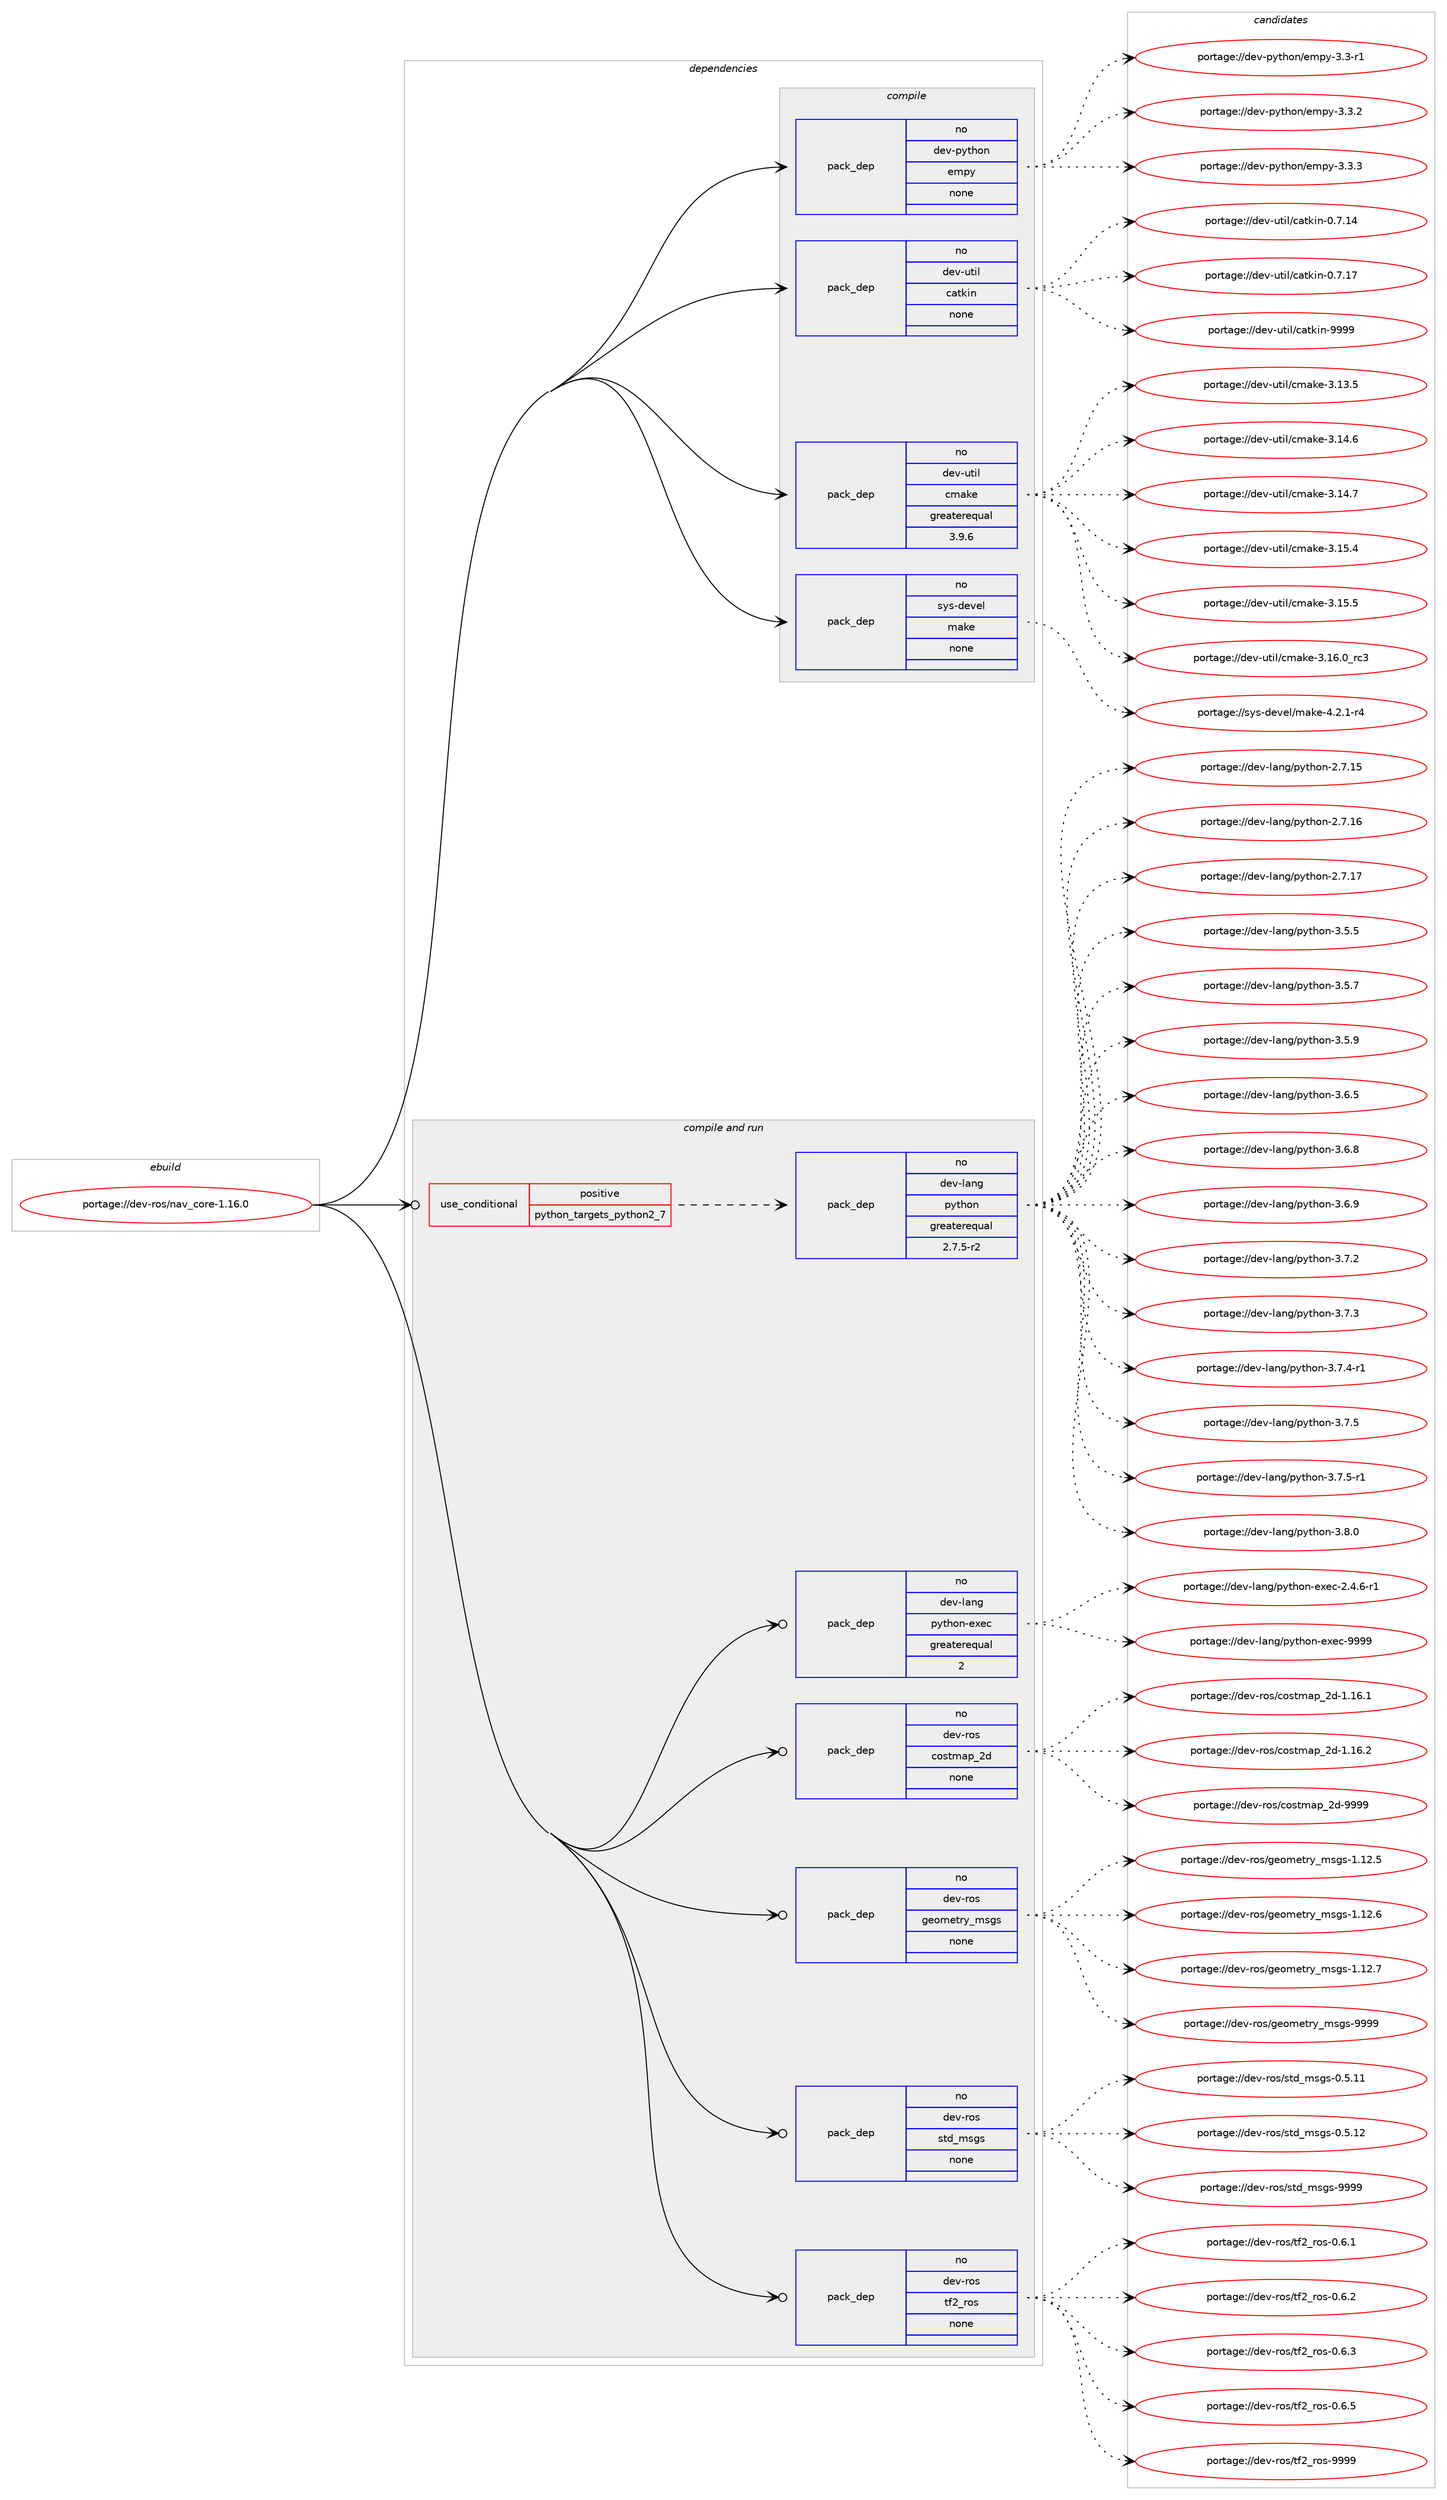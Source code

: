 digraph prolog {

# *************
# Graph options
# *************

newrank=true;
concentrate=true;
compound=true;
graph [rankdir=LR,fontname=Helvetica,fontsize=10,ranksep=1.5];#, ranksep=2.5, nodesep=0.2];
edge  [arrowhead=vee];
node  [fontname=Helvetica,fontsize=10];

# **********
# The ebuild
# **********

subgraph cluster_leftcol {
color=gray;
rank=same;
label=<<i>ebuild</i>>;
id [label="portage://dev-ros/nav_core-1.16.0", color=red, width=4, href="../dev-ros/nav_core-1.16.0.svg"];
}

# ****************
# The dependencies
# ****************

subgraph cluster_midcol {
color=gray;
label=<<i>dependencies</i>>;
subgraph cluster_compile {
fillcolor="#eeeeee";
style=filled;
label=<<i>compile</i>>;
subgraph pack145066 {
dependency191694 [label=<<TABLE BORDER="0" CELLBORDER="1" CELLSPACING="0" CELLPADDING="4" WIDTH="220"><TR><TD ROWSPAN="6" CELLPADDING="30">pack_dep</TD></TR><TR><TD WIDTH="110">no</TD></TR><TR><TD>dev-python</TD></TR><TR><TD>empy</TD></TR><TR><TD>none</TD></TR><TR><TD></TD></TR></TABLE>>, shape=none, color=blue];
}
id:e -> dependency191694:w [weight=20,style="solid",arrowhead="vee"];
subgraph pack145067 {
dependency191695 [label=<<TABLE BORDER="0" CELLBORDER="1" CELLSPACING="0" CELLPADDING="4" WIDTH="220"><TR><TD ROWSPAN="6" CELLPADDING="30">pack_dep</TD></TR><TR><TD WIDTH="110">no</TD></TR><TR><TD>dev-util</TD></TR><TR><TD>catkin</TD></TR><TR><TD>none</TD></TR><TR><TD></TD></TR></TABLE>>, shape=none, color=blue];
}
id:e -> dependency191695:w [weight=20,style="solid",arrowhead="vee"];
subgraph pack145068 {
dependency191696 [label=<<TABLE BORDER="0" CELLBORDER="1" CELLSPACING="0" CELLPADDING="4" WIDTH="220"><TR><TD ROWSPAN="6" CELLPADDING="30">pack_dep</TD></TR><TR><TD WIDTH="110">no</TD></TR><TR><TD>dev-util</TD></TR><TR><TD>cmake</TD></TR><TR><TD>greaterequal</TD></TR><TR><TD>3.9.6</TD></TR></TABLE>>, shape=none, color=blue];
}
id:e -> dependency191696:w [weight=20,style="solid",arrowhead="vee"];
subgraph pack145069 {
dependency191697 [label=<<TABLE BORDER="0" CELLBORDER="1" CELLSPACING="0" CELLPADDING="4" WIDTH="220"><TR><TD ROWSPAN="6" CELLPADDING="30">pack_dep</TD></TR><TR><TD WIDTH="110">no</TD></TR><TR><TD>sys-devel</TD></TR><TR><TD>make</TD></TR><TR><TD>none</TD></TR><TR><TD></TD></TR></TABLE>>, shape=none, color=blue];
}
id:e -> dependency191697:w [weight=20,style="solid",arrowhead="vee"];
}
subgraph cluster_compileandrun {
fillcolor="#eeeeee";
style=filled;
label=<<i>compile and run</i>>;
subgraph cond43200 {
dependency191698 [label=<<TABLE BORDER="0" CELLBORDER="1" CELLSPACING="0" CELLPADDING="4"><TR><TD ROWSPAN="3" CELLPADDING="10">use_conditional</TD></TR><TR><TD>positive</TD></TR><TR><TD>python_targets_python2_7</TD></TR></TABLE>>, shape=none, color=red];
subgraph pack145070 {
dependency191699 [label=<<TABLE BORDER="0" CELLBORDER="1" CELLSPACING="0" CELLPADDING="4" WIDTH="220"><TR><TD ROWSPAN="6" CELLPADDING="30">pack_dep</TD></TR><TR><TD WIDTH="110">no</TD></TR><TR><TD>dev-lang</TD></TR><TR><TD>python</TD></TR><TR><TD>greaterequal</TD></TR><TR><TD>2.7.5-r2</TD></TR></TABLE>>, shape=none, color=blue];
}
dependency191698:e -> dependency191699:w [weight=20,style="dashed",arrowhead="vee"];
}
id:e -> dependency191698:w [weight=20,style="solid",arrowhead="odotvee"];
subgraph pack145071 {
dependency191700 [label=<<TABLE BORDER="0" CELLBORDER="1" CELLSPACING="0" CELLPADDING="4" WIDTH="220"><TR><TD ROWSPAN="6" CELLPADDING="30">pack_dep</TD></TR><TR><TD WIDTH="110">no</TD></TR><TR><TD>dev-lang</TD></TR><TR><TD>python-exec</TD></TR><TR><TD>greaterequal</TD></TR><TR><TD>2</TD></TR></TABLE>>, shape=none, color=blue];
}
id:e -> dependency191700:w [weight=20,style="solid",arrowhead="odotvee"];
subgraph pack145072 {
dependency191701 [label=<<TABLE BORDER="0" CELLBORDER="1" CELLSPACING="0" CELLPADDING="4" WIDTH="220"><TR><TD ROWSPAN="6" CELLPADDING="30">pack_dep</TD></TR><TR><TD WIDTH="110">no</TD></TR><TR><TD>dev-ros</TD></TR><TR><TD>costmap_2d</TD></TR><TR><TD>none</TD></TR><TR><TD></TD></TR></TABLE>>, shape=none, color=blue];
}
id:e -> dependency191701:w [weight=20,style="solid",arrowhead="odotvee"];
subgraph pack145073 {
dependency191702 [label=<<TABLE BORDER="0" CELLBORDER="1" CELLSPACING="0" CELLPADDING="4" WIDTH="220"><TR><TD ROWSPAN="6" CELLPADDING="30">pack_dep</TD></TR><TR><TD WIDTH="110">no</TD></TR><TR><TD>dev-ros</TD></TR><TR><TD>geometry_msgs</TD></TR><TR><TD>none</TD></TR><TR><TD></TD></TR></TABLE>>, shape=none, color=blue];
}
id:e -> dependency191702:w [weight=20,style="solid",arrowhead="odotvee"];
subgraph pack145074 {
dependency191703 [label=<<TABLE BORDER="0" CELLBORDER="1" CELLSPACING="0" CELLPADDING="4" WIDTH="220"><TR><TD ROWSPAN="6" CELLPADDING="30">pack_dep</TD></TR><TR><TD WIDTH="110">no</TD></TR><TR><TD>dev-ros</TD></TR><TR><TD>std_msgs</TD></TR><TR><TD>none</TD></TR><TR><TD></TD></TR></TABLE>>, shape=none, color=blue];
}
id:e -> dependency191703:w [weight=20,style="solid",arrowhead="odotvee"];
subgraph pack145075 {
dependency191704 [label=<<TABLE BORDER="0" CELLBORDER="1" CELLSPACING="0" CELLPADDING="4" WIDTH="220"><TR><TD ROWSPAN="6" CELLPADDING="30">pack_dep</TD></TR><TR><TD WIDTH="110">no</TD></TR><TR><TD>dev-ros</TD></TR><TR><TD>tf2_ros</TD></TR><TR><TD>none</TD></TR><TR><TD></TD></TR></TABLE>>, shape=none, color=blue];
}
id:e -> dependency191704:w [weight=20,style="solid",arrowhead="odotvee"];
}
subgraph cluster_run {
fillcolor="#eeeeee";
style=filled;
label=<<i>run</i>>;
}
}

# **************
# The candidates
# **************

subgraph cluster_choices {
rank=same;
color=gray;
label=<<i>candidates</i>>;

subgraph choice145066 {
color=black;
nodesep=1;
choiceportage1001011184511212111610411111047101109112121455146514511449 [label="portage://dev-python/empy-3.3-r1", color=red, width=4,href="../dev-python/empy-3.3-r1.svg"];
choiceportage1001011184511212111610411111047101109112121455146514650 [label="portage://dev-python/empy-3.3.2", color=red, width=4,href="../dev-python/empy-3.3.2.svg"];
choiceportage1001011184511212111610411111047101109112121455146514651 [label="portage://dev-python/empy-3.3.3", color=red, width=4,href="../dev-python/empy-3.3.3.svg"];
dependency191694:e -> choiceportage1001011184511212111610411111047101109112121455146514511449:w [style=dotted,weight="100"];
dependency191694:e -> choiceportage1001011184511212111610411111047101109112121455146514650:w [style=dotted,weight="100"];
dependency191694:e -> choiceportage1001011184511212111610411111047101109112121455146514651:w [style=dotted,weight="100"];
}
subgraph choice145067 {
color=black;
nodesep=1;
choiceportage1001011184511711610510847999711610710511045484655464952 [label="portage://dev-util/catkin-0.7.14", color=red, width=4,href="../dev-util/catkin-0.7.14.svg"];
choiceportage1001011184511711610510847999711610710511045484655464955 [label="portage://dev-util/catkin-0.7.17", color=red, width=4,href="../dev-util/catkin-0.7.17.svg"];
choiceportage100101118451171161051084799971161071051104557575757 [label="portage://dev-util/catkin-9999", color=red, width=4,href="../dev-util/catkin-9999.svg"];
dependency191695:e -> choiceportage1001011184511711610510847999711610710511045484655464952:w [style=dotted,weight="100"];
dependency191695:e -> choiceportage1001011184511711610510847999711610710511045484655464955:w [style=dotted,weight="100"];
dependency191695:e -> choiceportage100101118451171161051084799971161071051104557575757:w [style=dotted,weight="100"];
}
subgraph choice145068 {
color=black;
nodesep=1;
choiceportage1001011184511711610510847991099710710145514649514653 [label="portage://dev-util/cmake-3.13.5", color=red, width=4,href="../dev-util/cmake-3.13.5.svg"];
choiceportage1001011184511711610510847991099710710145514649524654 [label="portage://dev-util/cmake-3.14.6", color=red, width=4,href="../dev-util/cmake-3.14.6.svg"];
choiceportage1001011184511711610510847991099710710145514649524655 [label="portage://dev-util/cmake-3.14.7", color=red, width=4,href="../dev-util/cmake-3.14.7.svg"];
choiceportage1001011184511711610510847991099710710145514649534652 [label="portage://dev-util/cmake-3.15.4", color=red, width=4,href="../dev-util/cmake-3.15.4.svg"];
choiceportage1001011184511711610510847991099710710145514649534653 [label="portage://dev-util/cmake-3.15.5", color=red, width=4,href="../dev-util/cmake-3.15.5.svg"];
choiceportage1001011184511711610510847991099710710145514649544648951149951 [label="portage://dev-util/cmake-3.16.0_rc3", color=red, width=4,href="../dev-util/cmake-3.16.0_rc3.svg"];
dependency191696:e -> choiceportage1001011184511711610510847991099710710145514649514653:w [style=dotted,weight="100"];
dependency191696:e -> choiceportage1001011184511711610510847991099710710145514649524654:w [style=dotted,weight="100"];
dependency191696:e -> choiceportage1001011184511711610510847991099710710145514649524655:w [style=dotted,weight="100"];
dependency191696:e -> choiceportage1001011184511711610510847991099710710145514649534652:w [style=dotted,weight="100"];
dependency191696:e -> choiceportage1001011184511711610510847991099710710145514649534653:w [style=dotted,weight="100"];
dependency191696:e -> choiceportage1001011184511711610510847991099710710145514649544648951149951:w [style=dotted,weight="100"];
}
subgraph choice145069 {
color=black;
nodesep=1;
choiceportage1151211154510010111810110847109971071014552465046494511452 [label="portage://sys-devel/make-4.2.1-r4", color=red, width=4,href="../sys-devel/make-4.2.1-r4.svg"];
dependency191697:e -> choiceportage1151211154510010111810110847109971071014552465046494511452:w [style=dotted,weight="100"];
}
subgraph choice145070 {
color=black;
nodesep=1;
choiceportage10010111845108971101034711212111610411111045504655464953 [label="portage://dev-lang/python-2.7.15", color=red, width=4,href="../dev-lang/python-2.7.15.svg"];
choiceportage10010111845108971101034711212111610411111045504655464954 [label="portage://dev-lang/python-2.7.16", color=red, width=4,href="../dev-lang/python-2.7.16.svg"];
choiceportage10010111845108971101034711212111610411111045504655464955 [label="portage://dev-lang/python-2.7.17", color=red, width=4,href="../dev-lang/python-2.7.17.svg"];
choiceportage100101118451089711010347112121116104111110455146534653 [label="portage://dev-lang/python-3.5.5", color=red, width=4,href="../dev-lang/python-3.5.5.svg"];
choiceportage100101118451089711010347112121116104111110455146534655 [label="portage://dev-lang/python-3.5.7", color=red, width=4,href="../dev-lang/python-3.5.7.svg"];
choiceportage100101118451089711010347112121116104111110455146534657 [label="portage://dev-lang/python-3.5.9", color=red, width=4,href="../dev-lang/python-3.5.9.svg"];
choiceportage100101118451089711010347112121116104111110455146544653 [label="portage://dev-lang/python-3.6.5", color=red, width=4,href="../dev-lang/python-3.6.5.svg"];
choiceportage100101118451089711010347112121116104111110455146544656 [label="portage://dev-lang/python-3.6.8", color=red, width=4,href="../dev-lang/python-3.6.8.svg"];
choiceportage100101118451089711010347112121116104111110455146544657 [label="portage://dev-lang/python-3.6.9", color=red, width=4,href="../dev-lang/python-3.6.9.svg"];
choiceportage100101118451089711010347112121116104111110455146554650 [label="portage://dev-lang/python-3.7.2", color=red, width=4,href="../dev-lang/python-3.7.2.svg"];
choiceportage100101118451089711010347112121116104111110455146554651 [label="portage://dev-lang/python-3.7.3", color=red, width=4,href="../dev-lang/python-3.7.3.svg"];
choiceportage1001011184510897110103471121211161041111104551465546524511449 [label="portage://dev-lang/python-3.7.4-r1", color=red, width=4,href="../dev-lang/python-3.7.4-r1.svg"];
choiceportage100101118451089711010347112121116104111110455146554653 [label="portage://dev-lang/python-3.7.5", color=red, width=4,href="../dev-lang/python-3.7.5.svg"];
choiceportage1001011184510897110103471121211161041111104551465546534511449 [label="portage://dev-lang/python-3.7.5-r1", color=red, width=4,href="../dev-lang/python-3.7.5-r1.svg"];
choiceportage100101118451089711010347112121116104111110455146564648 [label="portage://dev-lang/python-3.8.0", color=red, width=4,href="../dev-lang/python-3.8.0.svg"];
dependency191699:e -> choiceportage10010111845108971101034711212111610411111045504655464953:w [style=dotted,weight="100"];
dependency191699:e -> choiceportage10010111845108971101034711212111610411111045504655464954:w [style=dotted,weight="100"];
dependency191699:e -> choiceportage10010111845108971101034711212111610411111045504655464955:w [style=dotted,weight="100"];
dependency191699:e -> choiceportage100101118451089711010347112121116104111110455146534653:w [style=dotted,weight="100"];
dependency191699:e -> choiceportage100101118451089711010347112121116104111110455146534655:w [style=dotted,weight="100"];
dependency191699:e -> choiceportage100101118451089711010347112121116104111110455146534657:w [style=dotted,weight="100"];
dependency191699:e -> choiceportage100101118451089711010347112121116104111110455146544653:w [style=dotted,weight="100"];
dependency191699:e -> choiceportage100101118451089711010347112121116104111110455146544656:w [style=dotted,weight="100"];
dependency191699:e -> choiceportage100101118451089711010347112121116104111110455146544657:w [style=dotted,weight="100"];
dependency191699:e -> choiceportage100101118451089711010347112121116104111110455146554650:w [style=dotted,weight="100"];
dependency191699:e -> choiceportage100101118451089711010347112121116104111110455146554651:w [style=dotted,weight="100"];
dependency191699:e -> choiceportage1001011184510897110103471121211161041111104551465546524511449:w [style=dotted,weight="100"];
dependency191699:e -> choiceportage100101118451089711010347112121116104111110455146554653:w [style=dotted,weight="100"];
dependency191699:e -> choiceportage1001011184510897110103471121211161041111104551465546534511449:w [style=dotted,weight="100"];
dependency191699:e -> choiceportage100101118451089711010347112121116104111110455146564648:w [style=dotted,weight="100"];
}
subgraph choice145071 {
color=black;
nodesep=1;
choiceportage10010111845108971101034711212111610411111045101120101994550465246544511449 [label="portage://dev-lang/python-exec-2.4.6-r1", color=red, width=4,href="../dev-lang/python-exec-2.4.6-r1.svg"];
choiceportage10010111845108971101034711212111610411111045101120101994557575757 [label="portage://dev-lang/python-exec-9999", color=red, width=4,href="../dev-lang/python-exec-9999.svg"];
dependency191700:e -> choiceportage10010111845108971101034711212111610411111045101120101994550465246544511449:w [style=dotted,weight="100"];
dependency191700:e -> choiceportage10010111845108971101034711212111610411111045101120101994557575757:w [style=dotted,weight="100"];
}
subgraph choice145072 {
color=black;
nodesep=1;
choiceportage10010111845114111115479911111511610997112955010045494649544649 [label="portage://dev-ros/costmap_2d-1.16.1", color=red, width=4,href="../dev-ros/costmap_2d-1.16.1.svg"];
choiceportage10010111845114111115479911111511610997112955010045494649544650 [label="portage://dev-ros/costmap_2d-1.16.2", color=red, width=4,href="../dev-ros/costmap_2d-1.16.2.svg"];
choiceportage1001011184511411111547991111151161099711295501004557575757 [label="portage://dev-ros/costmap_2d-9999", color=red, width=4,href="../dev-ros/costmap_2d-9999.svg"];
dependency191701:e -> choiceportage10010111845114111115479911111511610997112955010045494649544649:w [style=dotted,weight="100"];
dependency191701:e -> choiceportage10010111845114111115479911111511610997112955010045494649544650:w [style=dotted,weight="100"];
dependency191701:e -> choiceportage1001011184511411111547991111151161099711295501004557575757:w [style=dotted,weight="100"];
}
subgraph choice145073 {
color=black;
nodesep=1;
choiceportage10010111845114111115471031011111091011161141219510911510311545494649504653 [label="portage://dev-ros/geometry_msgs-1.12.5", color=red, width=4,href="../dev-ros/geometry_msgs-1.12.5.svg"];
choiceportage10010111845114111115471031011111091011161141219510911510311545494649504654 [label="portage://dev-ros/geometry_msgs-1.12.6", color=red, width=4,href="../dev-ros/geometry_msgs-1.12.6.svg"];
choiceportage10010111845114111115471031011111091011161141219510911510311545494649504655 [label="portage://dev-ros/geometry_msgs-1.12.7", color=red, width=4,href="../dev-ros/geometry_msgs-1.12.7.svg"];
choiceportage1001011184511411111547103101111109101116114121951091151031154557575757 [label="portage://dev-ros/geometry_msgs-9999", color=red, width=4,href="../dev-ros/geometry_msgs-9999.svg"];
dependency191702:e -> choiceportage10010111845114111115471031011111091011161141219510911510311545494649504653:w [style=dotted,weight="100"];
dependency191702:e -> choiceportage10010111845114111115471031011111091011161141219510911510311545494649504654:w [style=dotted,weight="100"];
dependency191702:e -> choiceportage10010111845114111115471031011111091011161141219510911510311545494649504655:w [style=dotted,weight="100"];
dependency191702:e -> choiceportage1001011184511411111547103101111109101116114121951091151031154557575757:w [style=dotted,weight="100"];
}
subgraph choice145074 {
color=black;
nodesep=1;
choiceportage10010111845114111115471151161009510911510311545484653464949 [label="portage://dev-ros/std_msgs-0.5.11", color=red, width=4,href="../dev-ros/std_msgs-0.5.11.svg"];
choiceportage10010111845114111115471151161009510911510311545484653464950 [label="portage://dev-ros/std_msgs-0.5.12", color=red, width=4,href="../dev-ros/std_msgs-0.5.12.svg"];
choiceportage1001011184511411111547115116100951091151031154557575757 [label="portage://dev-ros/std_msgs-9999", color=red, width=4,href="../dev-ros/std_msgs-9999.svg"];
dependency191703:e -> choiceportage10010111845114111115471151161009510911510311545484653464949:w [style=dotted,weight="100"];
dependency191703:e -> choiceportage10010111845114111115471151161009510911510311545484653464950:w [style=dotted,weight="100"];
dependency191703:e -> choiceportage1001011184511411111547115116100951091151031154557575757:w [style=dotted,weight="100"];
}
subgraph choice145075 {
color=black;
nodesep=1;
choiceportage10010111845114111115471161025095114111115454846544649 [label="portage://dev-ros/tf2_ros-0.6.1", color=red, width=4,href="../dev-ros/tf2_ros-0.6.1.svg"];
choiceportage10010111845114111115471161025095114111115454846544650 [label="portage://dev-ros/tf2_ros-0.6.2", color=red, width=4,href="../dev-ros/tf2_ros-0.6.2.svg"];
choiceportage10010111845114111115471161025095114111115454846544651 [label="portage://dev-ros/tf2_ros-0.6.3", color=red, width=4,href="../dev-ros/tf2_ros-0.6.3.svg"];
choiceportage10010111845114111115471161025095114111115454846544653 [label="portage://dev-ros/tf2_ros-0.6.5", color=red, width=4,href="../dev-ros/tf2_ros-0.6.5.svg"];
choiceportage100101118451141111154711610250951141111154557575757 [label="portage://dev-ros/tf2_ros-9999", color=red, width=4,href="../dev-ros/tf2_ros-9999.svg"];
dependency191704:e -> choiceportage10010111845114111115471161025095114111115454846544649:w [style=dotted,weight="100"];
dependency191704:e -> choiceportage10010111845114111115471161025095114111115454846544650:w [style=dotted,weight="100"];
dependency191704:e -> choiceportage10010111845114111115471161025095114111115454846544651:w [style=dotted,weight="100"];
dependency191704:e -> choiceportage10010111845114111115471161025095114111115454846544653:w [style=dotted,weight="100"];
dependency191704:e -> choiceportage100101118451141111154711610250951141111154557575757:w [style=dotted,weight="100"];
}
}

}
